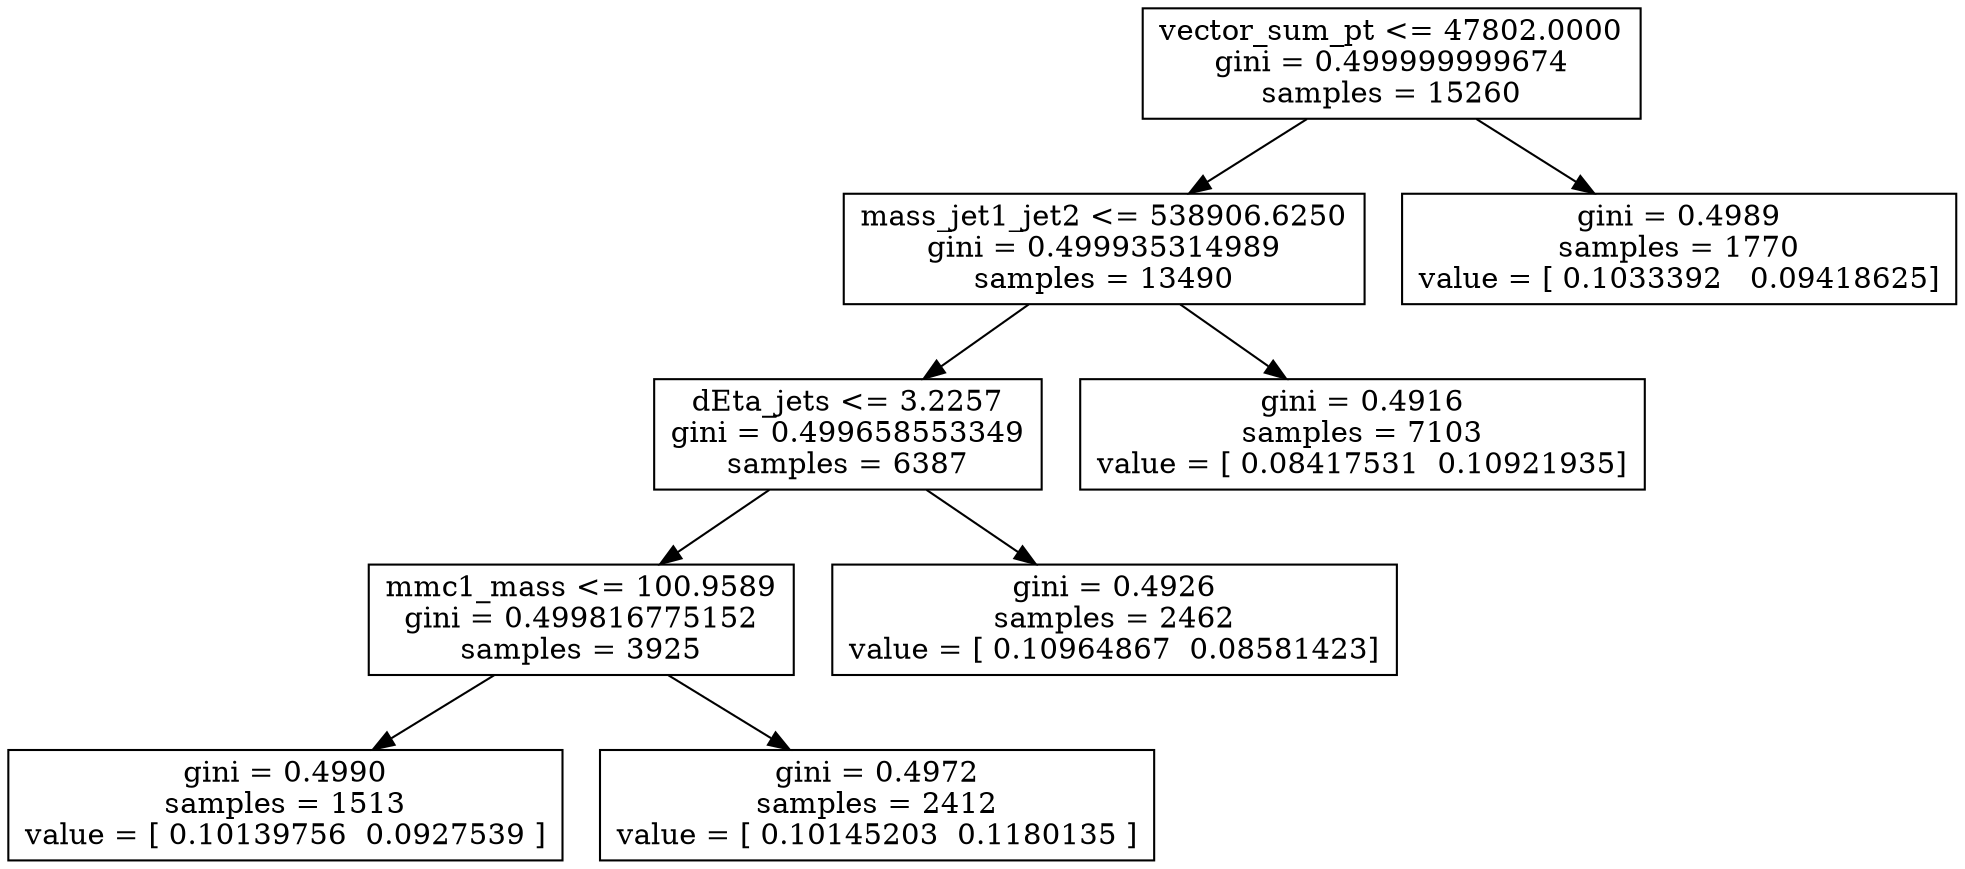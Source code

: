 digraph Tree {
0 [label="vector_sum_pt <= 47802.0000\ngini = 0.499999999674\nsamples = 15260", shape="box"] ;
1 [label="mass_jet1_jet2 <= 538906.6250\ngini = 0.499935314989\nsamples = 13490", shape="box"] ;
0 -> 1 ;
2 [label="dEta_jets <= 3.2257\ngini = 0.499658553349\nsamples = 6387", shape="box"] ;
1 -> 2 ;
3 [label="mmc1_mass <= 100.9589\ngini = 0.499816775152\nsamples = 3925", shape="box"] ;
2 -> 3 ;
4 [label="gini = 0.4990\nsamples = 1513\nvalue = [ 0.10139756  0.0927539 ]", shape="box"] ;
3 -> 4 ;
5 [label="gini = 0.4972\nsamples = 2412\nvalue = [ 0.10145203  0.1180135 ]", shape="box"] ;
3 -> 5 ;
6 [label="gini = 0.4926\nsamples = 2462\nvalue = [ 0.10964867  0.08581423]", shape="box"] ;
2 -> 6 ;
7 [label="gini = 0.4916\nsamples = 7103\nvalue = [ 0.08417531  0.10921935]", shape="box"] ;
1 -> 7 ;
8 [label="gini = 0.4989\nsamples = 1770\nvalue = [ 0.1033392   0.09418625]", shape="box"] ;
0 -> 8 ;
}